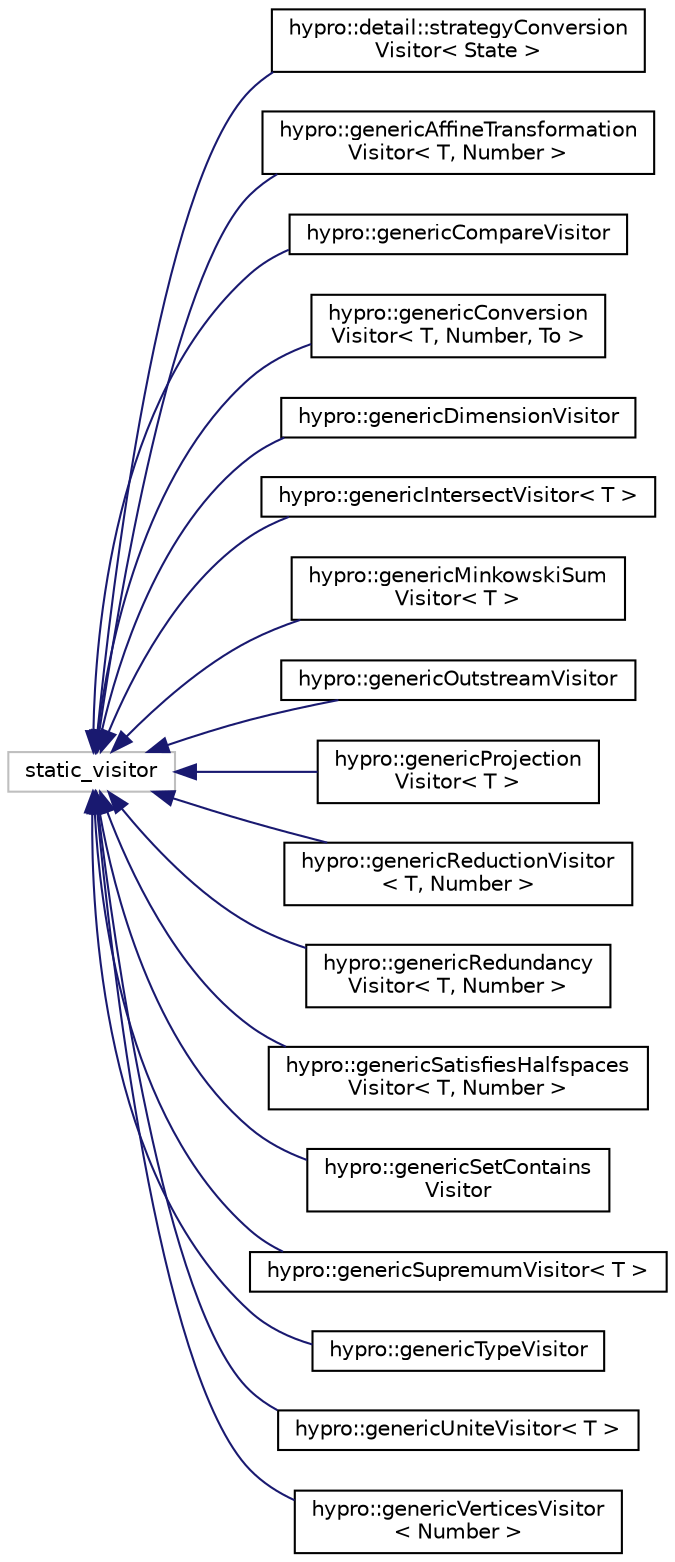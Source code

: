 digraph "Graphical Class Hierarchy"
{
  edge [fontname="Helvetica",fontsize="10",labelfontname="Helvetica",labelfontsize="10"];
  node [fontname="Helvetica",fontsize="10",shape=record];
  rankdir="LR";
  Node1 [label="static_visitor",height=0.2,width=0.4,color="grey75", fillcolor="white", style="filled"];
  Node1 -> Node2 [dir="back",color="midnightblue",fontsize="10",style="solid",fontname="Helvetica"];
  Node2 [label="hypro::detail::strategyConversion\lVisitor\< State \>",height=0.2,width=0.4,color="black", fillcolor="white", style="filled",URL="$structhypro_1_1detail_1_1strategyConversionVisitor.html"];
  Node1 -> Node3 [dir="back",color="midnightblue",fontsize="10",style="solid",fontname="Helvetica"];
  Node3 [label="hypro::genericAffineTransformation\lVisitor\< T, Number \>",height=0.2,width=0.4,color="black", fillcolor="white", style="filled",URL="$classhypro_1_1genericAffineTransformationVisitor.html"];
  Node1 -> Node4 [dir="back",color="midnightblue",fontsize="10",style="solid",fontname="Helvetica"];
  Node4 [label="hypro::genericCompareVisitor",height=0.2,width=0.4,color="black", fillcolor="white", style="filled",URL="$classhypro_1_1genericCompareVisitor.html"];
  Node1 -> Node5 [dir="back",color="midnightblue",fontsize="10",style="solid",fontname="Helvetica"];
  Node5 [label="hypro::genericConversion\lVisitor\< T, Number, To \>",height=0.2,width=0.4,color="black", fillcolor="white", style="filled",URL="$classhypro_1_1genericConversionVisitor.html"];
  Node1 -> Node6 [dir="back",color="midnightblue",fontsize="10",style="solid",fontname="Helvetica"];
  Node6 [label="hypro::genericDimensionVisitor",height=0.2,width=0.4,color="black", fillcolor="white", style="filled",URL="$classhypro_1_1genericDimensionVisitor.html"];
  Node1 -> Node7 [dir="back",color="midnightblue",fontsize="10",style="solid",fontname="Helvetica"];
  Node7 [label="hypro::genericIntersectVisitor\< T \>",height=0.2,width=0.4,color="black", fillcolor="white", style="filled",URL="$classhypro_1_1genericIntersectVisitor.html"];
  Node1 -> Node8 [dir="back",color="midnightblue",fontsize="10",style="solid",fontname="Helvetica"];
  Node8 [label="hypro::genericMinkowskiSum\lVisitor\< T \>",height=0.2,width=0.4,color="black", fillcolor="white", style="filled",URL="$classhypro_1_1genericMinkowskiSumVisitor.html"];
  Node1 -> Node9 [dir="back",color="midnightblue",fontsize="10",style="solid",fontname="Helvetica"];
  Node9 [label="hypro::genericOutstreamVisitor",height=0.2,width=0.4,color="black", fillcolor="white", style="filled",URL="$classhypro_1_1genericOutstreamVisitor.html"];
  Node1 -> Node10 [dir="back",color="midnightblue",fontsize="10",style="solid",fontname="Helvetica"];
  Node10 [label="hypro::genericProjection\lVisitor\< T \>",height=0.2,width=0.4,color="black", fillcolor="white", style="filled",URL="$classhypro_1_1genericProjectionVisitor.html"];
  Node1 -> Node11 [dir="back",color="midnightblue",fontsize="10",style="solid",fontname="Helvetica"];
  Node11 [label="hypro::genericReductionVisitor\l\< T, Number \>",height=0.2,width=0.4,color="black", fillcolor="white", style="filled",URL="$classhypro_1_1genericReductionVisitor.html"];
  Node1 -> Node12 [dir="back",color="midnightblue",fontsize="10",style="solid",fontname="Helvetica"];
  Node12 [label="hypro::genericRedundancy\lVisitor\< T, Number \>",height=0.2,width=0.4,color="black", fillcolor="white", style="filled",URL="$classhypro_1_1genericRedundancyVisitor.html"];
  Node1 -> Node13 [dir="back",color="midnightblue",fontsize="10",style="solid",fontname="Helvetica"];
  Node13 [label="hypro::genericSatisfiesHalfspaces\lVisitor\< T, Number \>",height=0.2,width=0.4,color="black", fillcolor="white", style="filled",URL="$classhypro_1_1genericSatisfiesHalfspacesVisitor.html"];
  Node1 -> Node14 [dir="back",color="midnightblue",fontsize="10",style="solid",fontname="Helvetica"];
  Node14 [label="hypro::genericSetContains\lVisitor",height=0.2,width=0.4,color="black", fillcolor="white", style="filled",URL="$classhypro_1_1genericSetContainsVisitor.html"];
  Node1 -> Node15 [dir="back",color="midnightblue",fontsize="10",style="solid",fontname="Helvetica"];
  Node15 [label="hypro::genericSupremumVisitor\< T \>",height=0.2,width=0.4,color="black", fillcolor="white", style="filled",URL="$classhypro_1_1genericSupremumVisitor.html"];
  Node1 -> Node16 [dir="back",color="midnightblue",fontsize="10",style="solid",fontname="Helvetica"];
  Node16 [label="hypro::genericTypeVisitor",height=0.2,width=0.4,color="black", fillcolor="white", style="filled",URL="$classhypro_1_1genericTypeVisitor.html"];
  Node1 -> Node17 [dir="back",color="midnightblue",fontsize="10",style="solid",fontname="Helvetica"];
  Node17 [label="hypro::genericUniteVisitor\< T \>",height=0.2,width=0.4,color="black", fillcolor="white", style="filled",URL="$classhypro_1_1genericUniteVisitor.html"];
  Node1 -> Node18 [dir="back",color="midnightblue",fontsize="10",style="solid",fontname="Helvetica"];
  Node18 [label="hypro::genericVerticesVisitor\l\< Number \>",height=0.2,width=0.4,color="black", fillcolor="white", style="filled",URL="$classhypro_1_1genericVerticesVisitor.html"];
}
